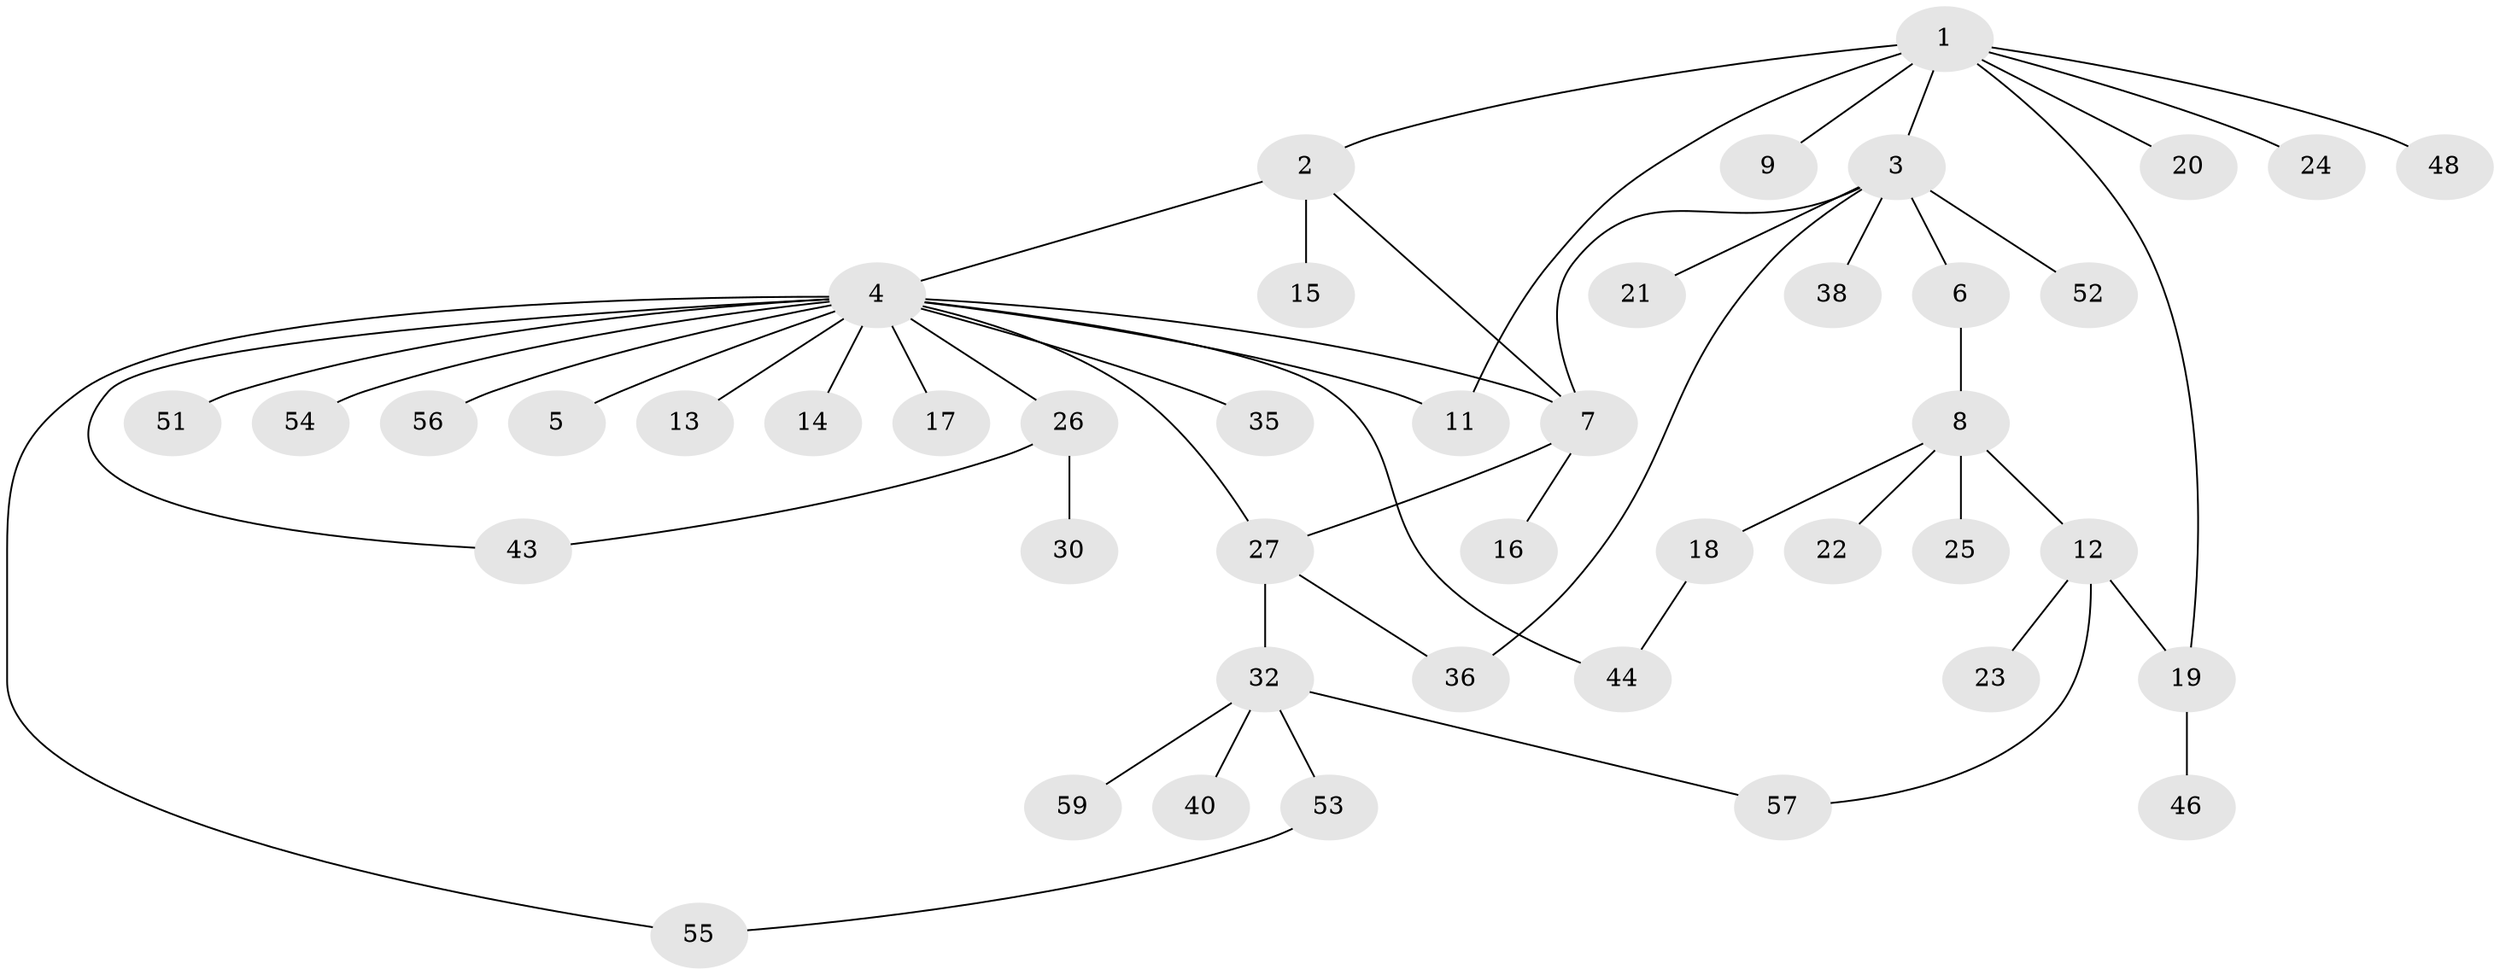 // original degree distribution, {9: 0.01694915254237288, 4: 0.05084745762711865, 7: 0.01694915254237288, 13: 0.01694915254237288, 1: 0.5084745762711864, 3: 0.1016949152542373, 6: 0.01694915254237288, 2: 0.22033898305084745, 5: 0.05084745762711865}
// Generated by graph-tools (version 1.1) at 2025/11/02/27/25 16:11:09]
// undirected, 44 vertices, 53 edges
graph export_dot {
graph [start="1"]
  node [color=gray90,style=filled];
  1 [super="+50"];
  2;
  3 [super="+31"];
  4 [super="+41"];
  5;
  6 [super="+42"];
  7 [super="+10"];
  8 [super="+39"];
  9;
  11;
  12 [super="+28"];
  13;
  14 [super="+29"];
  15;
  16;
  17 [super="+34"];
  18;
  19 [super="+33"];
  20;
  21;
  22;
  23;
  24;
  25;
  26;
  27 [super="+45"];
  30;
  32 [super="+47"];
  35;
  36 [super="+37"];
  38;
  40;
  43 [super="+49"];
  44;
  46;
  48;
  51;
  52;
  53;
  54;
  55 [super="+58"];
  56;
  57;
  59;
  1 -- 2;
  1 -- 3;
  1 -- 9;
  1 -- 11;
  1 -- 20;
  1 -- 24;
  1 -- 48;
  1 -- 19;
  2 -- 4;
  2 -- 15;
  2 -- 7;
  3 -- 6;
  3 -- 7;
  3 -- 21;
  3 -- 38;
  3 -- 52;
  3 -- 36;
  4 -- 5;
  4 -- 7;
  4 -- 13;
  4 -- 14;
  4 -- 17;
  4 -- 26;
  4 -- 35;
  4 -- 44;
  4 -- 55;
  4 -- 56;
  4 -- 51;
  4 -- 54;
  4 -- 11;
  4 -- 27;
  4 -- 43;
  6 -- 8;
  7 -- 16;
  7 -- 27;
  8 -- 12;
  8 -- 18;
  8 -- 22;
  8 -- 25;
  12 -- 19;
  12 -- 23;
  12 -- 57;
  18 -- 44;
  19 -- 46;
  26 -- 30;
  26 -- 43;
  27 -- 32;
  27 -- 36;
  32 -- 40;
  32 -- 53;
  32 -- 59;
  32 -- 57;
  53 -- 55;
}
